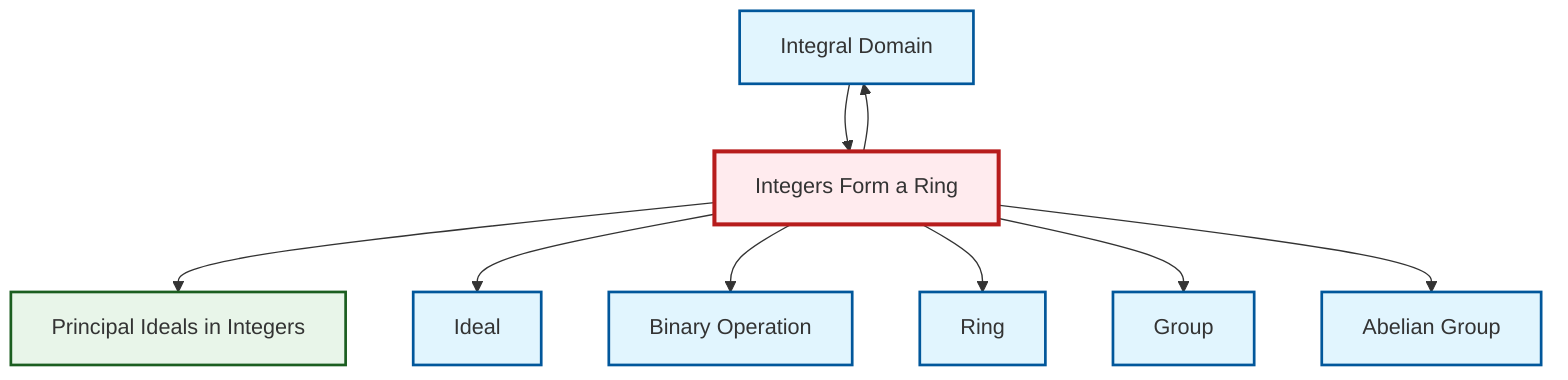 graph TD
    classDef definition fill:#e1f5fe,stroke:#01579b,stroke-width:2px
    classDef theorem fill:#f3e5f5,stroke:#4a148c,stroke-width:2px
    classDef axiom fill:#fff3e0,stroke:#e65100,stroke-width:2px
    classDef example fill:#e8f5e9,stroke:#1b5e20,stroke-width:2px
    classDef current fill:#ffebee,stroke:#b71c1c,stroke-width:3px
    def-integral-domain["Integral Domain"]:::definition
    def-abelian-group["Abelian Group"]:::definition
    def-ring["Ring"]:::definition
    def-ideal["Ideal"]:::definition
    ex-integers-ring["Integers Form a Ring"]:::example
    def-binary-operation["Binary Operation"]:::definition
    ex-principal-ideal["Principal Ideals in Integers"]:::example
    def-group["Group"]:::definition
    ex-integers-ring --> ex-principal-ideal
    def-integral-domain --> ex-integers-ring
    ex-integers-ring --> def-ideal
    ex-integers-ring --> def-binary-operation
    ex-integers-ring --> def-ring
    ex-integers-ring --> def-integral-domain
    ex-integers-ring --> def-group
    ex-integers-ring --> def-abelian-group
    class ex-integers-ring current